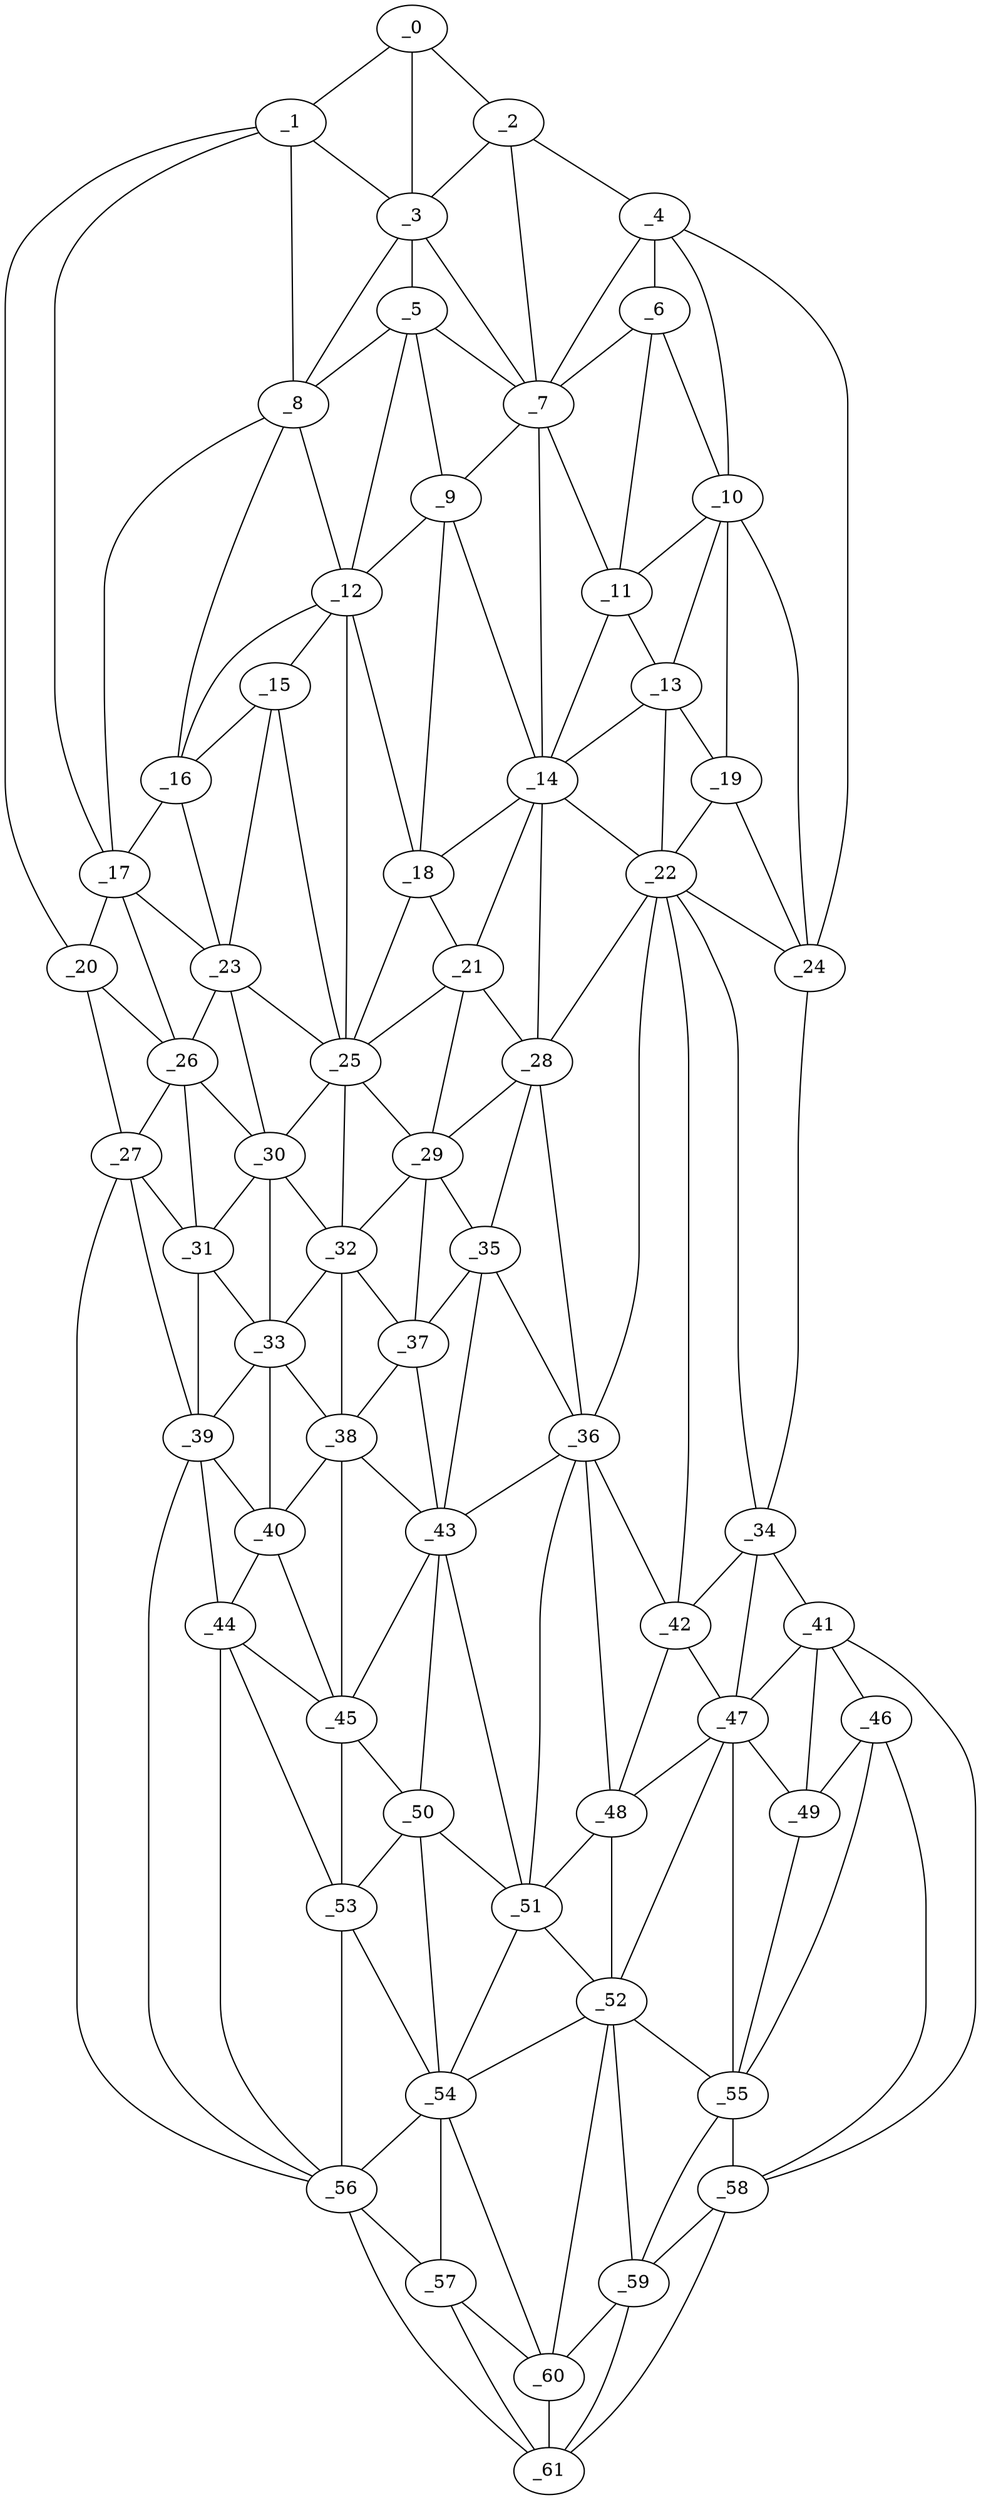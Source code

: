 graph "obj37__315.gxl" {
	_0	 [x=5,
		y=81];
	_1	 [x=10,
		y=85];
	_0 -- _1	 [valence=1];
	_2	 [x=19,
		y=56];
	_0 -- _2	 [valence=1];
	_3	 [x=21,
		y=78];
	_0 -- _3	 [valence=2];
	_1 -- _3	 [valence=2];
	_8	 [x=35,
		y=88];
	_1 -- _8	 [valence=2];
	_17	 [x=50,
		y=98];
	_1 -- _17	 [valence=2];
	_20	 [x=55,
		y=103];
	_1 -- _20	 [valence=1];
	_2 -- _3	 [valence=1];
	_4	 [x=24,
		y=51];
	_2 -- _4	 [valence=1];
	_7	 [x=35,
		y=60];
	_2 -- _7	 [valence=2];
	_5	 [x=34,
		y=77];
	_3 -- _5	 [valence=2];
	_3 -- _7	 [valence=2];
	_3 -- _8	 [valence=1];
	_6	 [x=35,
		y=48];
	_4 -- _6	 [valence=2];
	_4 -- _7	 [valence=1];
	_10	 [x=41,
		y=45];
	_4 -- _10	 [valence=1];
	_24	 [x=60,
		y=26];
	_4 -- _24	 [valence=1];
	_5 -- _7	 [valence=1];
	_5 -- _8	 [valence=1];
	_9	 [x=40,
		y=69];
	_5 -- _9	 [valence=2];
	_12	 [x=44,
		y=86];
	_5 -- _12	 [valence=1];
	_6 -- _7	 [valence=2];
	_6 -- _10	 [valence=2];
	_11	 [x=42,
		y=51];
	_6 -- _11	 [valence=2];
	_7 -- _9	 [valence=1];
	_7 -- _11	 [valence=1];
	_14	 [x=48,
		y=56];
	_7 -- _14	 [valence=2];
	_8 -- _12	 [valence=2];
	_16	 [x=48,
		y=93];
	_8 -- _16	 [valence=1];
	_8 -- _17	 [valence=1];
	_9 -- _12	 [valence=2];
	_9 -- _14	 [valence=1];
	_18	 [x=51,
		y=68];
	_9 -- _18	 [valence=1];
	_10 -- _11	 [valence=2];
	_13	 [x=48,
		y=46];
	_10 -- _13	 [valence=2];
	_19	 [x=53,
		y=38];
	_10 -- _19	 [valence=1];
	_10 -- _24	 [valence=2];
	_11 -- _13	 [valence=2];
	_11 -- _14	 [valence=2];
	_15	 [x=48,
		y=88];
	_12 -- _15	 [valence=2];
	_12 -- _16	 [valence=2];
	_12 -- _18	 [valence=2];
	_25	 [x=60,
		y=80];
	_12 -- _25	 [valence=2];
	_13 -- _14	 [valence=1];
	_13 -- _19	 [valence=2];
	_22	 [x=58,
		y=49];
	_13 -- _22	 [valence=2];
	_14 -- _18	 [valence=2];
	_21	 [x=57,
		y=69];
	_14 -- _21	 [valence=2];
	_14 -- _22	 [valence=2];
	_28	 [x=64,
		y=66];
	_14 -- _28	 [valence=2];
	_15 -- _16	 [valence=2];
	_23	 [x=58,
		y=89];
	_15 -- _23	 [valence=2];
	_15 -- _25	 [valence=2];
	_16 -- _17	 [valence=2];
	_16 -- _23	 [valence=2];
	_17 -- _20	 [valence=2];
	_17 -- _23	 [valence=1];
	_26	 [x=61,
		y=95];
	_17 -- _26	 [valence=2];
	_18 -- _21	 [valence=1];
	_18 -- _25	 [valence=1];
	_19 -- _22	 [valence=1];
	_19 -- _24	 [valence=2];
	_20 -- _26	 [valence=2];
	_27	 [x=62,
		y=105];
	_20 -- _27	 [valence=1];
	_21 -- _25	 [valence=2];
	_21 -- _28	 [valence=2];
	_29	 [x=67,
		y=76];
	_21 -- _29	 [valence=2];
	_22 -- _24	 [valence=2];
	_22 -- _28	 [valence=2];
	_34	 [x=78,
		y=22];
	_22 -- _34	 [valence=1];
	_36	 [x=81,
		y=61];
	_22 -- _36	 [valence=2];
	_42	 [x=88,
		y=53];
	_22 -- _42	 [valence=2];
	_23 -- _25	 [valence=2];
	_23 -- _26	 [valence=2];
	_30	 [x=69,
		y=92];
	_23 -- _30	 [valence=1];
	_24 -- _34	 [valence=1];
	_25 -- _29	 [valence=1];
	_25 -- _30	 [valence=2];
	_32	 [x=74,
		y=82];
	_25 -- _32	 [valence=2];
	_26 -- _27	 [valence=2];
	_26 -- _30	 [valence=1];
	_31	 [x=71,
		y=99];
	_26 -- _31	 [valence=1];
	_27 -- _31	 [valence=2];
	_39	 [x=82,
		y=94];
	_27 -- _39	 [valence=2];
	_56	 [x=114,
		y=80];
	_27 -- _56	 [valence=1];
	_28 -- _29	 [valence=2];
	_35	 [x=79,
		y=68];
	_28 -- _35	 [valence=2];
	_28 -- _36	 [valence=2];
	_29 -- _32	 [valence=2];
	_29 -- _35	 [valence=2];
	_37	 [x=82,
		y=76];
	_29 -- _37	 [valence=1];
	_30 -- _31	 [valence=1];
	_30 -- _32	 [valence=1];
	_33	 [x=75,
		y=90];
	_30 -- _33	 [valence=2];
	_31 -- _33	 [valence=2];
	_31 -- _39	 [valence=1];
	_32 -- _33	 [valence=1];
	_32 -- _37	 [valence=2];
	_38	 [x=82,
		y=81];
	_32 -- _38	 [valence=2];
	_33 -- _38	 [valence=2];
	_33 -- _39	 [valence=2];
	_40	 [x=85,
		y=86];
	_33 -- _40	 [valence=1];
	_41	 [x=88,
		y=24];
	_34 -- _41	 [valence=1];
	_34 -- _42	 [valence=2];
	_47	 [x=95,
		y=45];
	_34 -- _47	 [valence=1];
	_35 -- _36	 [valence=1];
	_35 -- _37	 [valence=1];
	_43	 [x=89,
		y=74];
	_35 -- _43	 [valence=1];
	_36 -- _42	 [valence=2];
	_36 -- _43	 [valence=2];
	_48	 [x=95,
		y=55];
	_36 -- _48	 [valence=2];
	_51	 [x=98,
		y=58];
	_36 -- _51	 [valence=2];
	_37 -- _38	 [valence=1];
	_37 -- _43	 [valence=2];
	_38 -- _40	 [valence=2];
	_38 -- _43	 [valence=1];
	_45	 [x=93,
		y=82];
	_38 -- _45	 [valence=2];
	_39 -- _40	 [valence=1];
	_44	 [x=92,
		y=89];
	_39 -- _44	 [valence=2];
	_39 -- _56	 [valence=2];
	_40 -- _44	 [valence=2];
	_40 -- _45	 [valence=1];
	_46	 [x=95,
		y=28];
	_41 -- _46	 [valence=2];
	_41 -- _47	 [valence=2];
	_49	 [x=97,
		y=32];
	_41 -- _49	 [valence=2];
	_58	 [x=121,
		y=41];
	_41 -- _58	 [valence=1];
	_42 -- _47	 [valence=2];
	_42 -- _48	 [valence=1];
	_43 -- _45	 [valence=1];
	_50	 [x=97,
		y=73];
	_43 -- _50	 [valence=2];
	_43 -- _51	 [valence=2];
	_44 -- _45	 [valence=2];
	_53	 [x=103,
		y=78];
	_44 -- _53	 [valence=1];
	_44 -- _56	 [valence=2];
	_45 -- _50	 [valence=2];
	_45 -- _53	 [valence=2];
	_46 -- _49	 [valence=2];
	_55	 [x=112,
		y=40];
	_46 -- _55	 [valence=2];
	_46 -- _58	 [valence=2];
	_47 -- _48	 [valence=2];
	_47 -- _49	 [valence=2];
	_52	 [x=103,
		y=50];
	_47 -- _52	 [valence=2];
	_47 -- _55	 [valence=2];
	_48 -- _51	 [valence=2];
	_48 -- _52	 [valence=2];
	_49 -- _55	 [valence=2];
	_50 -- _51	 [valence=1];
	_50 -- _53	 [valence=2];
	_54	 [x=107,
		y=65];
	_50 -- _54	 [valence=2];
	_51 -- _52	 [valence=2];
	_51 -- _54	 [valence=1];
	_52 -- _54	 [valence=1];
	_52 -- _55	 [valence=2];
	_59	 [x=121,
		y=47];
	_52 -- _59	 [valence=2];
	_60	 [x=122,
		y=61];
	_52 -- _60	 [valence=2];
	_53 -- _54	 [valence=2];
	_53 -- _56	 [valence=2];
	_54 -- _56	 [valence=1];
	_57	 [x=119,
		y=66];
	_54 -- _57	 [valence=2];
	_54 -- _60	 [valence=2];
	_55 -- _58	 [valence=2];
	_55 -- _59	 [valence=2];
	_56 -- _57	 [valence=2];
	_61	 [x=124,
		y=69];
	_56 -- _61	 [valence=1];
	_57 -- _60	 [valence=2];
	_57 -- _61	 [valence=2];
	_58 -- _59	 [valence=1];
	_58 -- _61	 [valence=1];
	_59 -- _60	 [valence=1];
	_59 -- _61	 [valence=1];
	_60 -- _61	 [valence=2];
}
